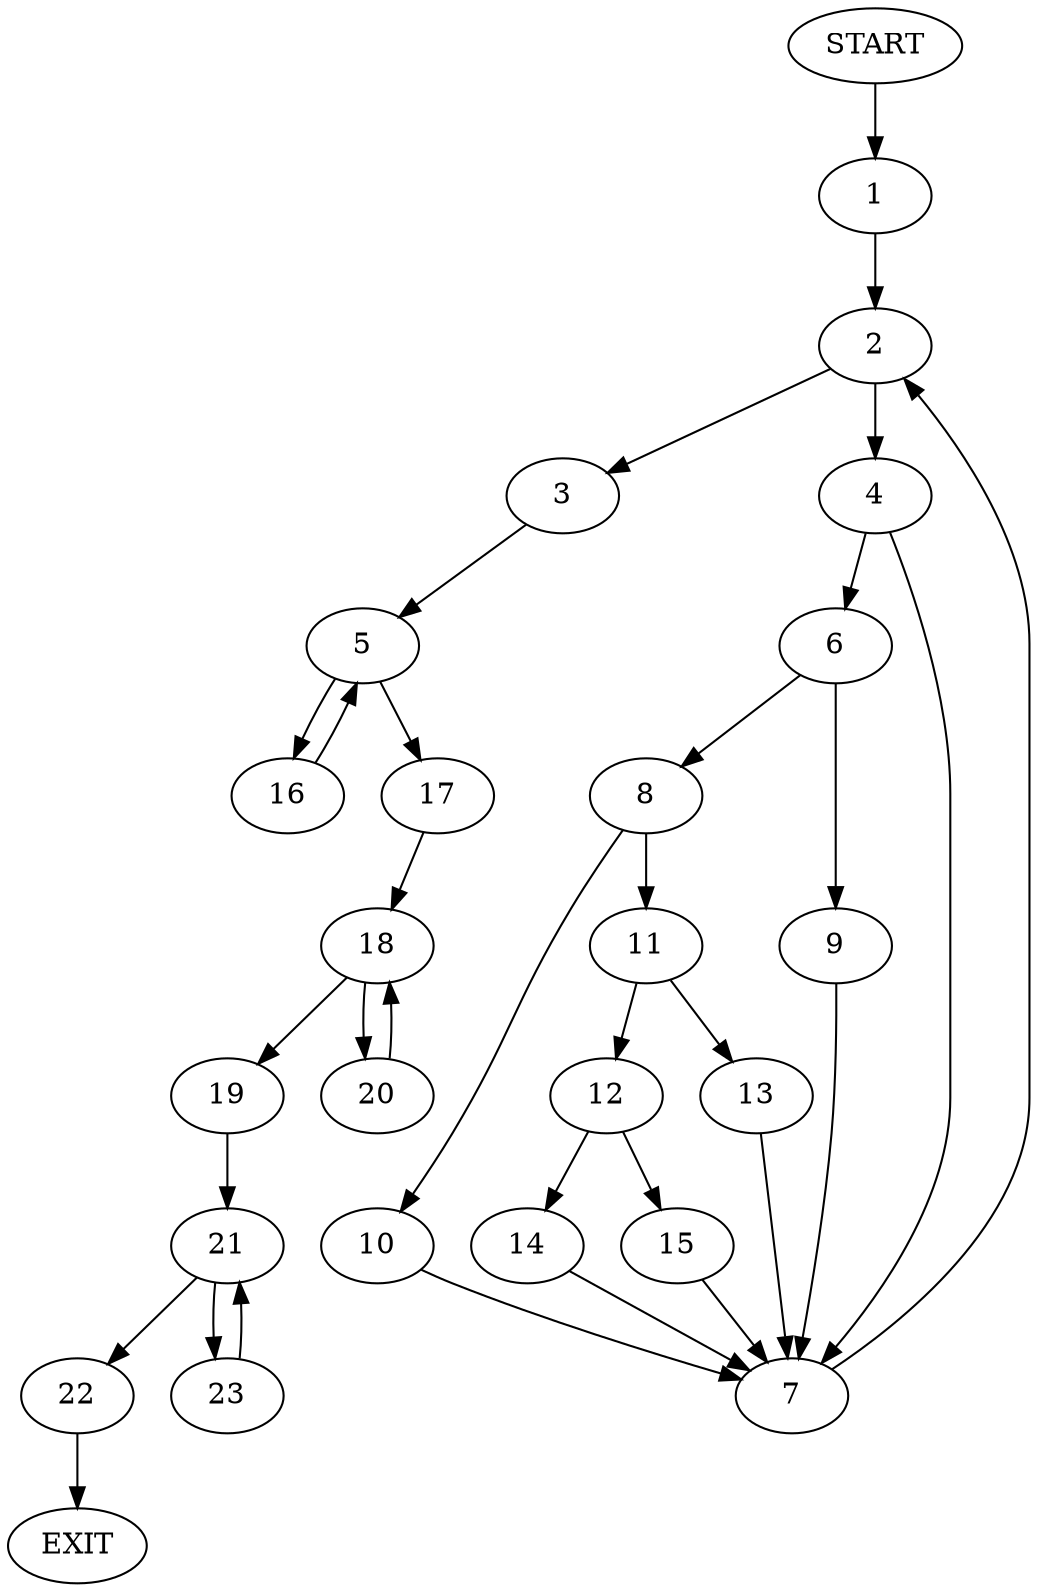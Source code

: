 digraph {
0 [label="START"]
24 [label="EXIT"]
0 -> 1
1 -> 2
2 -> 3
2 -> 4
3 -> 5
4 -> 6
4 -> 7
6 -> 8
6 -> 9
7 -> 2
8 -> 10
8 -> 11
9 -> 7
11 -> 12
11 -> 13
10 -> 7
13 -> 7
12 -> 14
12 -> 15
14 -> 7
15 -> 7
5 -> 16
5 -> 17
16 -> 5
17 -> 18
18 -> 19
18 -> 20
19 -> 21
20 -> 18
21 -> 22
21 -> 23
22 -> 24
23 -> 21
}
